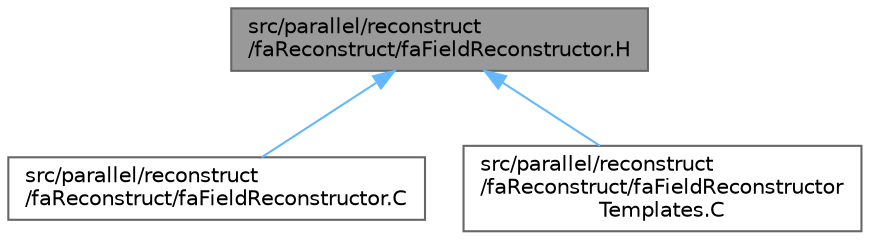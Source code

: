 digraph "src/parallel/reconstruct/faReconstruct/faFieldReconstructor.H"
{
 // LATEX_PDF_SIZE
  bgcolor="transparent";
  edge [fontname=Helvetica,fontsize=10,labelfontname=Helvetica,labelfontsize=10];
  node [fontname=Helvetica,fontsize=10,shape=box,height=0.2,width=0.4];
  Node1 [id="Node000001",label="src/parallel/reconstruct\l/faReconstruct/faFieldReconstructor.H",height=0.2,width=0.4,color="gray40", fillcolor="grey60", style="filled", fontcolor="black",tooltip=" "];
  Node1 -> Node2 [id="edge1_Node000001_Node000002",dir="back",color="steelblue1",style="solid",tooltip=" "];
  Node2 [id="Node000002",label="src/parallel/reconstruct\l/faReconstruct/faFieldReconstructor.C",height=0.2,width=0.4,color="grey40", fillcolor="white", style="filled",URL="$faFieldReconstructor_8C.html",tooltip=" "];
  Node1 -> Node3 [id="edge2_Node000001_Node000003",dir="back",color="steelblue1",style="solid",tooltip=" "];
  Node3 [id="Node000003",label="src/parallel/reconstruct\l/faReconstruct/faFieldReconstructor\lTemplates.C",height=0.2,width=0.4,color="grey40", fillcolor="white", style="filled",URL="$faFieldReconstructorTemplates_8C.html",tooltip=" "];
}
